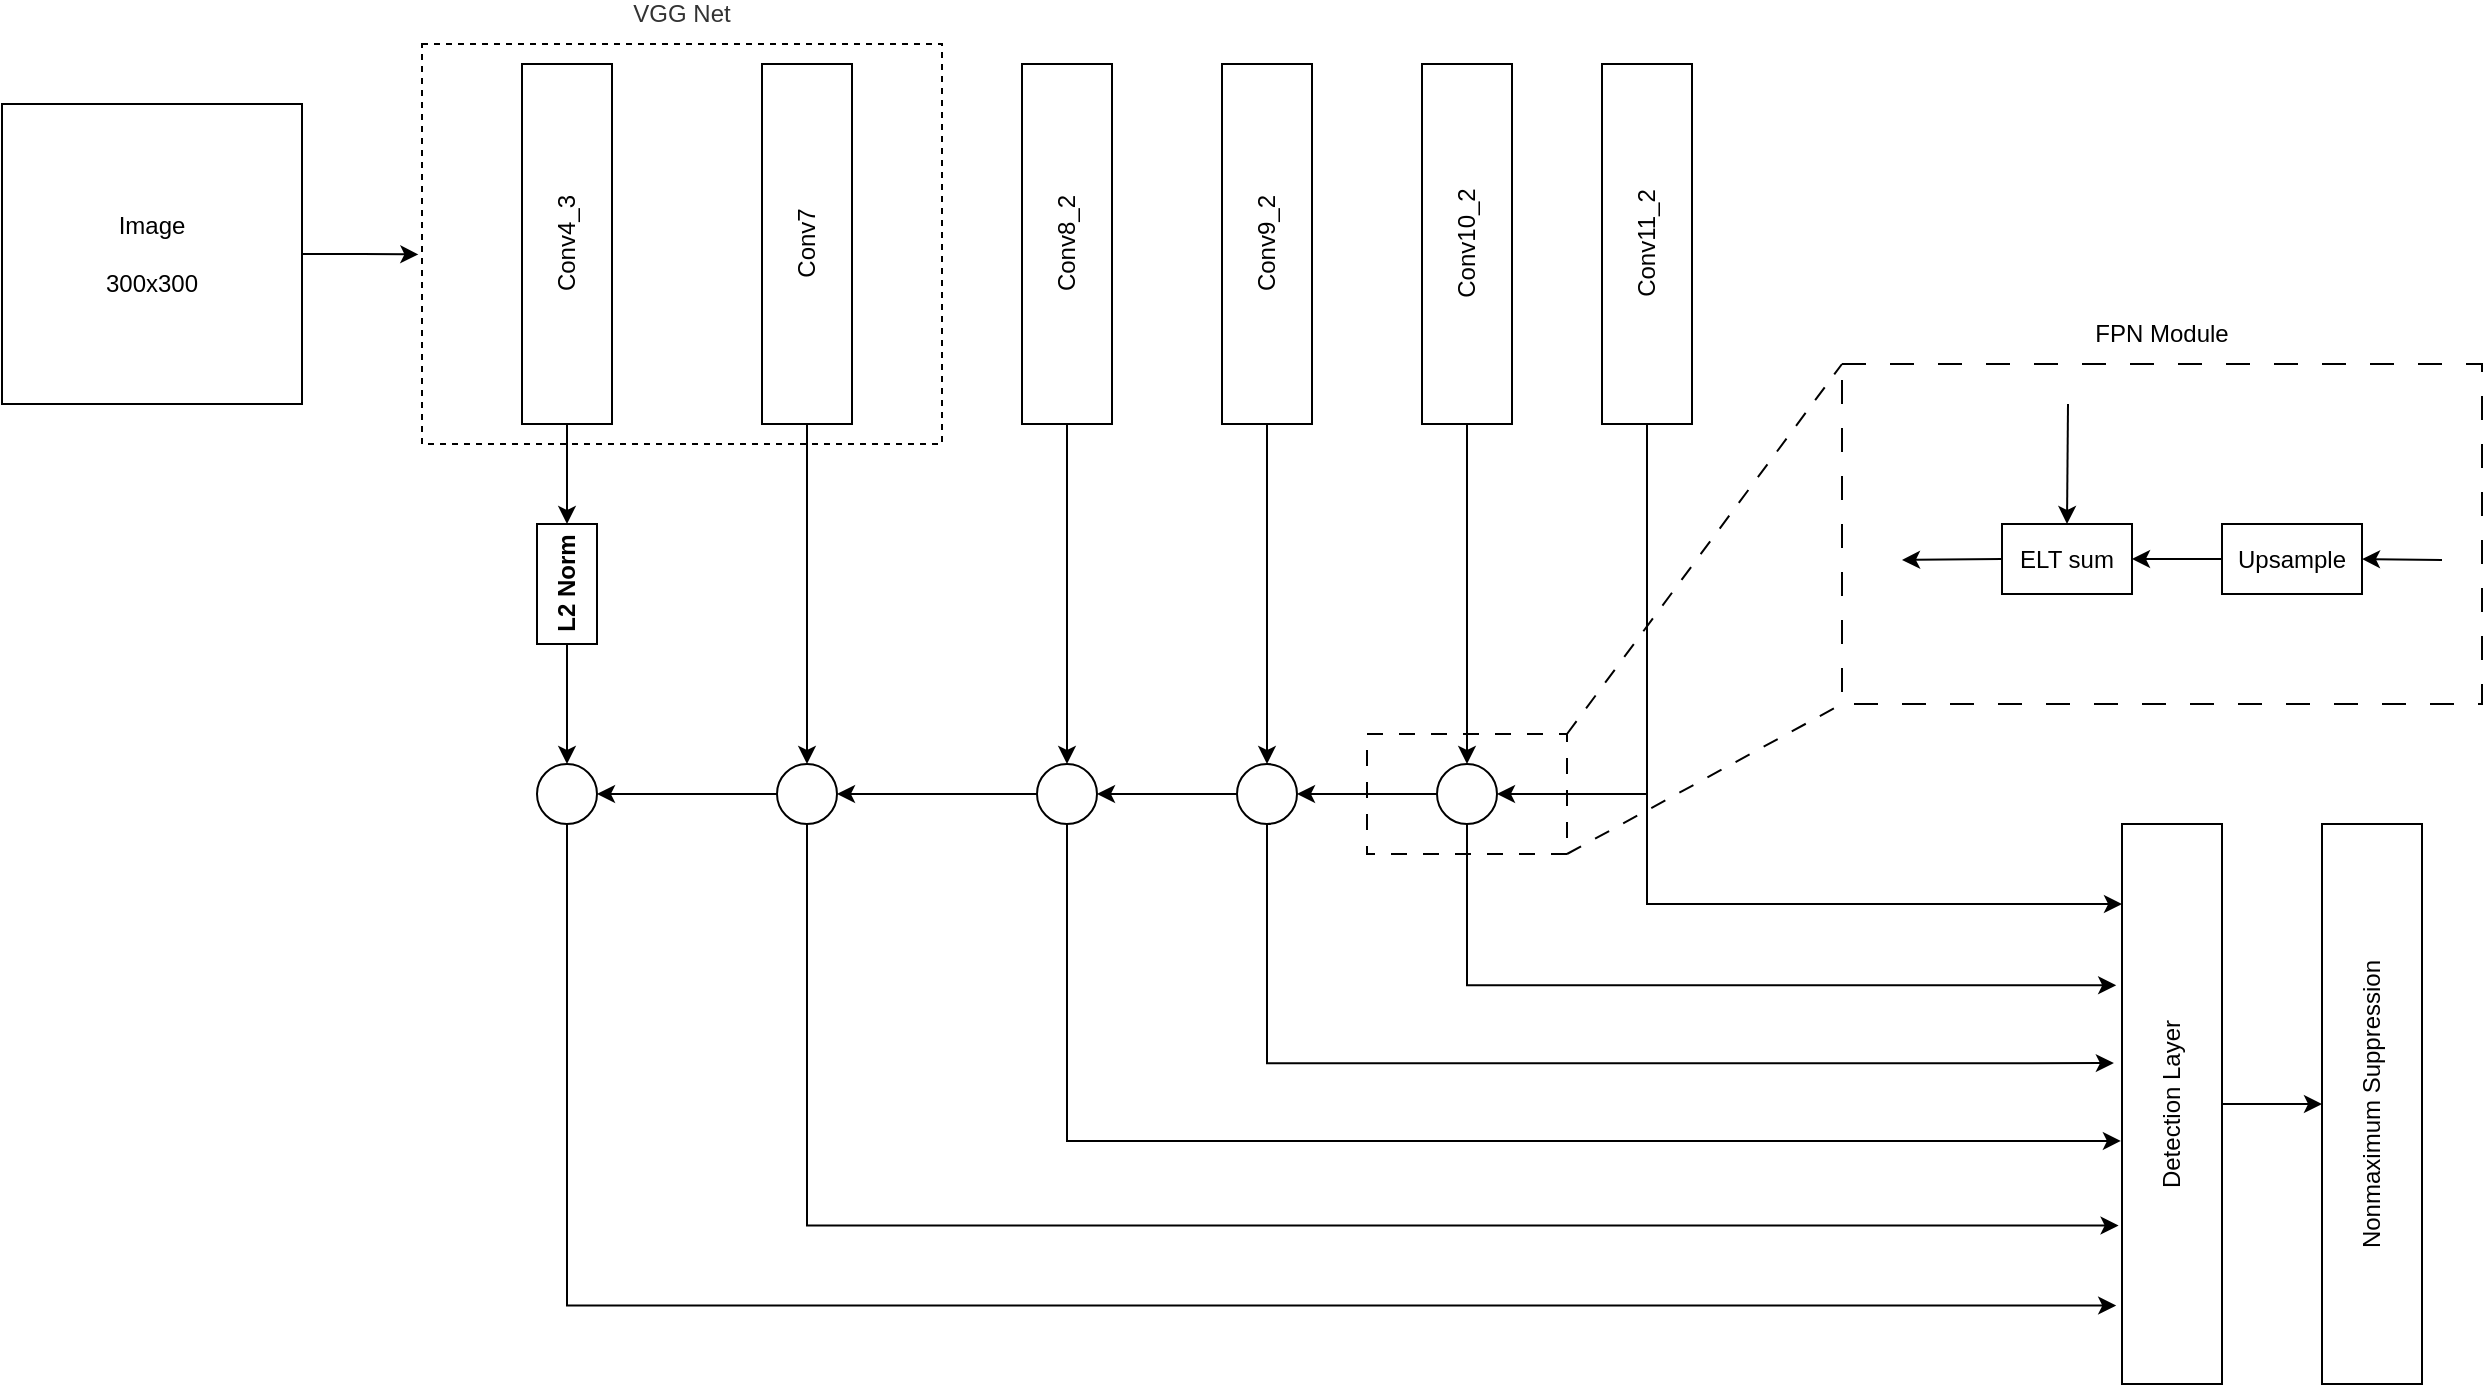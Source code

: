 <mxfile version="21.6.1" type="device">
  <diagram name="Page-1" id="uQ1bygxpw5VW6MRBk5AM">
    <mxGraphModel dx="2330" dy="866" grid="1" gridSize="10" guides="1" tooltips="1" connect="1" arrows="1" fold="1" page="1" pageScale="1" pageWidth="850" pageHeight="1100" math="0" shadow="0">
      <root>
        <mxCell id="0" />
        <mxCell id="1" parent="0" />
        <mxCell id="M64K2FJpUmXKRYfMkljJ-56" value="FPN Module" style="rounded=0;whiteSpace=wrap;html=1;strokeColor=default;fillColor=none;dashed=1;dashPattern=12 12;fontStyle=0;verticalAlign=middle;horizontal=1;spacingBottom=200;labelBorderColor=none;fontSize=12;" parent="1" vertex="1">
          <mxGeometry x="780" y="330" width="320" height="170" as="geometry" />
        </mxCell>
        <mxCell id="M64K2FJpUmXKRYfMkljJ-63" value="" style="endArrow=none;dashed=1;html=1;rounded=0;exitX=1;exitY=1;exitDx=0;exitDy=0;entryX=0;entryY=1;entryDx=0;entryDy=0;dashPattern=8 8;" parent="1" source="M64K2FJpUmXKRYfMkljJ-54" target="M64K2FJpUmXKRYfMkljJ-56" edge="1">
          <mxGeometry width="50" height="50" relative="1" as="geometry">
            <mxPoint x="500" y="500" as="sourcePoint" />
            <mxPoint x="550" y="450" as="targetPoint" />
          </mxGeometry>
        </mxCell>
        <mxCell id="M64K2FJpUmXKRYfMkljJ-59" value="" style="endArrow=none;dashed=1;html=1;rounded=0;exitX=1;exitY=0;exitDx=0;exitDy=0;entryX=0;entryY=0;entryDx=0;entryDy=0;dashPattern=8 8;" parent="1" source="M64K2FJpUmXKRYfMkljJ-54" target="M64K2FJpUmXKRYfMkljJ-56" edge="1">
          <mxGeometry width="50" height="50" relative="1" as="geometry">
            <mxPoint x="500" y="500" as="sourcePoint" />
            <mxPoint x="550" y="450" as="targetPoint" />
          </mxGeometry>
        </mxCell>
        <mxCell id="1uZ0ijQy86H_6TUgxeeX-1" value="VGG Net" style="rounded=0;whiteSpace=wrap;html=1;fillColor=none;fontColor=#333333;strokeColor=default;glass=0;shadow=0;dashed=1;align=center;spacingTop=-230;fontStyle=0" parent="1" vertex="1">
          <mxGeometry x="70" y="170" width="260" height="200" as="geometry" />
        </mxCell>
        <mxCell id="IooZk7swycCKM_kuEAps-4" style="edgeStyle=orthogonalEdgeStyle;rounded=0;orthogonalLoop=1;jettySize=auto;html=1;exitX=0.5;exitY=1;exitDx=0;exitDy=0;entryX=0.5;entryY=0;entryDx=0;entryDy=0;" parent="1" source="1uZ0ijQy86H_6TUgxeeX-2" target="IooZk7swycCKM_kuEAps-3" edge="1">
          <mxGeometry relative="1" as="geometry" />
        </mxCell>
        <mxCell id="1uZ0ijQy86H_6TUgxeeX-2" value="&lt;span style=&quot;font-weight: normal;&quot;&gt;Conv4_3&lt;/span&gt;" style="rounded=0;whiteSpace=wrap;html=1;align=center;fontStyle=1;horizontal=0;" parent="1" vertex="1">
          <mxGeometry x="120" y="180" width="45" height="180" as="geometry" />
        </mxCell>
        <mxCell id="M64K2FJpUmXKRYfMkljJ-34" style="edgeStyle=orthogonalEdgeStyle;rounded=0;orthogonalLoop=1;jettySize=auto;html=1;exitX=0.5;exitY=1;exitDx=0;exitDy=0;entryX=0.5;entryY=0;entryDx=0;entryDy=0;" parent="1" source="1uZ0ijQy86H_6TUgxeeX-9" edge="1">
          <mxGeometry relative="1" as="geometry">
            <mxPoint x="262.5" y="530.0" as="targetPoint" />
          </mxGeometry>
        </mxCell>
        <mxCell id="1uZ0ijQy86H_6TUgxeeX-9" value="Conv7" style="rounded=0;whiteSpace=wrap;html=1;align=center;fontStyle=0;horizontal=0;" parent="1" vertex="1">
          <mxGeometry x="240" y="180" width="45" height="180" as="geometry" />
        </mxCell>
        <mxCell id="M64K2FJpUmXKRYfMkljJ-24" style="edgeStyle=orthogonalEdgeStyle;rounded=0;orthogonalLoop=1;jettySize=auto;html=1;exitX=0.5;exitY=1;exitDx=0;exitDy=0;entryX=0.5;entryY=0;entryDx=0;entryDy=0;" parent="1" source="1uZ0ijQy86H_6TUgxeeX-11" edge="1">
          <mxGeometry relative="1" as="geometry">
            <mxPoint x="392.5" y="530.0" as="targetPoint" />
          </mxGeometry>
        </mxCell>
        <mxCell id="1uZ0ijQy86H_6TUgxeeX-11" value="Conv8_2&lt;br&gt;" style="rounded=0;whiteSpace=wrap;html=1;align=center;fontStyle=0;horizontal=0;" parent="1" vertex="1">
          <mxGeometry x="370" y="180" width="45" height="180" as="geometry" />
        </mxCell>
        <mxCell id="M64K2FJpUmXKRYfMkljJ-19" style="edgeStyle=orthogonalEdgeStyle;rounded=0;orthogonalLoop=1;jettySize=auto;html=1;exitX=0.5;exitY=1;exitDx=0;exitDy=0;entryX=0.5;entryY=0;entryDx=0;entryDy=0;" parent="1" source="1uZ0ijQy86H_6TUgxeeX-12" edge="1">
          <mxGeometry relative="1" as="geometry">
            <mxPoint x="492.5" y="530.0" as="targetPoint" />
          </mxGeometry>
        </mxCell>
        <mxCell id="1uZ0ijQy86H_6TUgxeeX-12" value="Conv9_2" style="rounded=0;whiteSpace=wrap;html=1;align=center;fontStyle=0;horizontal=0;" parent="1" vertex="1">
          <mxGeometry x="470" y="180" width="45" height="180" as="geometry" />
        </mxCell>
        <mxCell id="M64K2FJpUmXKRYfMkljJ-39" style="edgeStyle=orthogonalEdgeStyle;rounded=0;orthogonalLoop=1;jettySize=auto;html=1;exitX=0.5;exitY=1;exitDx=0;exitDy=0;entryX=0.5;entryY=0;entryDx=0;entryDy=0;" parent="1" source="1uZ0ijQy86H_6TUgxeeX-13" edge="1">
          <mxGeometry relative="1" as="geometry">
            <mxPoint x="592.5" y="530.0" as="targetPoint" />
          </mxGeometry>
        </mxCell>
        <mxCell id="1uZ0ijQy86H_6TUgxeeX-13" value="Conv10_2&lt;br&gt;" style="rounded=0;whiteSpace=wrap;html=1;align=center;fontStyle=0;horizontal=0;" parent="1" vertex="1">
          <mxGeometry x="570" y="180" width="45" height="180" as="geometry" />
        </mxCell>
        <mxCell id="M64K2FJpUmXKRYfMkljJ-46" style="edgeStyle=orthogonalEdgeStyle;rounded=0;orthogonalLoop=1;jettySize=auto;html=1;exitX=0.5;exitY=1;exitDx=0;exitDy=0;entryX=0;entryY=0.143;entryDx=0;entryDy=0;entryPerimeter=0;" parent="1" source="1uZ0ijQy86H_6TUgxeeX-14" target="1uZ0ijQy86H_6TUgxeeX-29" edge="1">
          <mxGeometry relative="1" as="geometry" />
        </mxCell>
        <mxCell id="M64K2FJpUmXKRYfMkljJ-90" style="edgeStyle=orthogonalEdgeStyle;rounded=0;orthogonalLoop=1;jettySize=auto;html=1;exitX=0.5;exitY=1;exitDx=0;exitDy=0;entryX=1;entryY=0.5;entryDx=0;entryDy=0;" parent="1" source="1uZ0ijQy86H_6TUgxeeX-14" target="M64K2FJpUmXKRYfMkljJ-71" edge="1">
          <mxGeometry relative="1" as="geometry" />
        </mxCell>
        <mxCell id="1uZ0ijQy86H_6TUgxeeX-14" value="Conv11_2&lt;br&gt;" style="rounded=0;whiteSpace=wrap;html=1;align=center;fontStyle=0;horizontal=0;" parent="1" vertex="1">
          <mxGeometry x="660" y="180" width="45" height="180" as="geometry" />
        </mxCell>
        <mxCell id="1uZ0ijQy86H_6TUgxeeX-18" style="edgeStyle=orthogonalEdgeStyle;rounded=0;orthogonalLoop=1;jettySize=auto;html=1;exitX=1;exitY=0.5;exitDx=0;exitDy=0;entryX=-0.007;entryY=0.526;entryDx=0;entryDy=0;entryPerimeter=0;" parent="1" source="1uZ0ijQy86H_6TUgxeeX-15" target="1uZ0ijQy86H_6TUgxeeX-1" edge="1">
          <mxGeometry relative="1" as="geometry">
            <Array as="points">
              <mxPoint x="40" y="275" />
            </Array>
          </mxGeometry>
        </mxCell>
        <mxCell id="1uZ0ijQy86H_6TUgxeeX-15" value="Image&lt;br&gt;&lt;br&gt;300x300" style="whiteSpace=wrap;html=1;aspect=fixed;fontStyle=0" parent="1" vertex="1">
          <mxGeometry x="-140" y="200" width="150" height="150" as="geometry" />
        </mxCell>
        <mxCell id="1uZ0ijQy86H_6TUgxeeX-56" style="edgeStyle=orthogonalEdgeStyle;rounded=0;orthogonalLoop=1;jettySize=auto;html=1;exitX=1;exitY=0.5;exitDx=0;exitDy=0;entryX=0;entryY=0.5;entryDx=0;entryDy=0;" parent="1" source="1uZ0ijQy86H_6TUgxeeX-29" target="1uZ0ijQy86H_6TUgxeeX-55" edge="1">
          <mxGeometry relative="1" as="geometry" />
        </mxCell>
        <mxCell id="1uZ0ijQy86H_6TUgxeeX-29" value="Detection Layer" style="rounded=0;whiteSpace=wrap;html=1;fontStyle=0;verticalAlign=middle;labelBorderColor=none;horizontal=0;" parent="1" vertex="1">
          <mxGeometry x="920" y="560" width="50" height="280" as="geometry" />
        </mxCell>
        <mxCell id="1uZ0ijQy86H_6TUgxeeX-55" value="Nonmaximum Suppression" style="rounded=0;whiteSpace=wrap;html=1;fontStyle=0;verticalAlign=middle;labelBorderColor=none;horizontal=0;" parent="1" vertex="1">
          <mxGeometry x="1020" y="560" width="50" height="280" as="geometry" />
        </mxCell>
        <mxCell id="M64K2FJpUmXKRYfMkljJ-13" style="edgeStyle=orthogonalEdgeStyle;rounded=0;orthogonalLoop=1;jettySize=auto;html=1;exitX=0.5;exitY=1;exitDx=0;exitDy=0;entryX=0.5;entryY=0;entryDx=0;entryDy=0;" parent="1" source="IooZk7swycCKM_kuEAps-3" edge="1">
          <mxGeometry relative="1" as="geometry">
            <mxPoint x="142.5" y="530.0" as="targetPoint" />
          </mxGeometry>
        </mxCell>
        <mxCell id="IooZk7swycCKM_kuEAps-3" value="L2 Norm&lt;br&gt;" style="rounded=0;whiteSpace=wrap;html=1;fontStyle=1;horizontal=0;" parent="1" vertex="1">
          <mxGeometry x="127.5" y="410" width="30" height="60" as="geometry" />
        </mxCell>
        <mxCell id="M64K2FJpUmXKRYfMkljJ-38" style="edgeStyle=orthogonalEdgeStyle;rounded=0;orthogonalLoop=1;jettySize=auto;html=1;exitX=0;exitY=0.5;exitDx=0;exitDy=0;entryX=1;entryY=0.5;entryDx=0;entryDy=0;" parent="1" edge="1">
          <mxGeometry relative="1" as="geometry">
            <mxPoint x="577.5" y="545.0" as="sourcePoint" />
            <mxPoint x="507.5" y="545.0" as="targetPoint" />
          </mxGeometry>
        </mxCell>
        <mxCell id="M64K2FJpUmXKRYfMkljJ-35" style="edgeStyle=orthogonalEdgeStyle;rounded=0;orthogonalLoop=1;jettySize=auto;html=1;exitX=0;exitY=0.5;exitDx=0;exitDy=0;entryX=1;entryY=0.5;entryDx=0;entryDy=0;" parent="1" edge="1">
          <mxGeometry relative="1" as="geometry">
            <mxPoint x="477.5" y="545.0" as="sourcePoint" />
            <mxPoint x="407.5" y="545.0" as="targetPoint" />
          </mxGeometry>
        </mxCell>
        <mxCell id="M64K2FJpUmXKRYfMkljJ-36" style="edgeStyle=orthogonalEdgeStyle;rounded=0;orthogonalLoop=1;jettySize=auto;html=1;exitX=0;exitY=0.5;exitDx=0;exitDy=0;entryX=1;entryY=0.5;entryDx=0;entryDy=0;" parent="1" edge="1">
          <mxGeometry relative="1" as="geometry">
            <mxPoint x="377.5" y="545.0" as="sourcePoint" />
            <mxPoint x="277.5" y="545.0" as="targetPoint" />
          </mxGeometry>
        </mxCell>
        <mxCell id="M64K2FJpUmXKRYfMkljJ-37" style="edgeStyle=orthogonalEdgeStyle;rounded=0;orthogonalLoop=1;jettySize=auto;html=1;exitX=0;exitY=0.5;exitDx=0;exitDy=0;entryX=1;entryY=0.5;entryDx=0;entryDy=0;" parent="1" edge="1">
          <mxGeometry relative="1" as="geometry">
            <mxPoint x="247.5" y="545.0" as="sourcePoint" />
            <mxPoint x="157.5" y="545.0" as="targetPoint" />
          </mxGeometry>
        </mxCell>
        <mxCell id="M64K2FJpUmXKRYfMkljJ-64" value="ELT sum" style="rounded=0;whiteSpace=wrap;html=1;fontStyle=0" parent="1" vertex="1">
          <mxGeometry x="860" y="410" width="65" height="35" as="geometry" />
        </mxCell>
        <mxCell id="M64K2FJpUmXKRYfMkljJ-83" style="edgeStyle=orthogonalEdgeStyle;rounded=0;orthogonalLoop=1;jettySize=auto;html=1;exitX=0;exitY=0.5;exitDx=0;exitDy=0;entryX=1;entryY=0.5;entryDx=0;entryDy=0;" parent="1" source="M64K2FJpUmXKRYfMkljJ-65" target="M64K2FJpUmXKRYfMkljJ-64" edge="1">
          <mxGeometry relative="1" as="geometry" />
        </mxCell>
        <mxCell id="M64K2FJpUmXKRYfMkljJ-65" value="Upsample" style="rounded=0;whiteSpace=wrap;html=1;fontStyle=0" parent="1" vertex="1">
          <mxGeometry x="970" y="410" width="70" height="35" as="geometry" />
        </mxCell>
        <mxCell id="M64K2FJpUmXKRYfMkljJ-76" style="edgeStyle=orthogonalEdgeStyle;rounded=0;orthogonalLoop=1;jettySize=auto;html=1;exitX=0.5;exitY=1;exitDx=0;exitDy=0;entryX=-0.034;entryY=0.717;entryDx=0;entryDy=0;entryPerimeter=0;" parent="1" source="M64K2FJpUmXKRYfMkljJ-68" target="1uZ0ijQy86H_6TUgxeeX-29" edge="1">
          <mxGeometry relative="1" as="geometry" />
        </mxCell>
        <mxCell id="M64K2FJpUmXKRYfMkljJ-68" value="" style="ellipse;whiteSpace=wrap;html=1;aspect=fixed;" parent="1" vertex="1">
          <mxGeometry x="247.5" y="530" width="30" height="30" as="geometry" />
        </mxCell>
        <mxCell id="M64K2FJpUmXKRYfMkljJ-75" style="edgeStyle=orthogonalEdgeStyle;rounded=0;orthogonalLoop=1;jettySize=auto;html=1;exitX=0.5;exitY=1;exitDx=0;exitDy=0;entryX=-0.011;entryY=0.566;entryDx=0;entryDy=0;entryPerimeter=0;" parent="1" source="M64K2FJpUmXKRYfMkljJ-69" target="1uZ0ijQy86H_6TUgxeeX-29" edge="1">
          <mxGeometry relative="1" as="geometry" />
        </mxCell>
        <mxCell id="M64K2FJpUmXKRYfMkljJ-69" value="" style="ellipse;whiteSpace=wrap;html=1;aspect=fixed;" parent="1" vertex="1">
          <mxGeometry x="377.5" y="530" width="30" height="30" as="geometry" />
        </mxCell>
        <mxCell id="M64K2FJpUmXKRYfMkljJ-74" style="edgeStyle=orthogonalEdgeStyle;rounded=0;orthogonalLoop=1;jettySize=auto;html=1;exitX=0.5;exitY=1;exitDx=0;exitDy=0;entryX=-0.081;entryY=0.427;entryDx=0;entryDy=0;entryPerimeter=0;" parent="1" source="M64K2FJpUmXKRYfMkljJ-70" target="1uZ0ijQy86H_6TUgxeeX-29" edge="1">
          <mxGeometry relative="1" as="geometry" />
        </mxCell>
        <mxCell id="M64K2FJpUmXKRYfMkljJ-70" value="" style="ellipse;whiteSpace=wrap;html=1;aspect=fixed;" parent="1" vertex="1">
          <mxGeometry x="477.5" y="530" width="30" height="30" as="geometry" />
        </mxCell>
        <mxCell id="M64K2FJpUmXKRYfMkljJ-73" style="edgeStyle=orthogonalEdgeStyle;rounded=0;orthogonalLoop=1;jettySize=auto;html=1;exitX=0.5;exitY=1;exitDx=0;exitDy=0;entryX=-0.058;entryY=0.288;entryDx=0;entryDy=0;entryPerimeter=0;" parent="1" source="M64K2FJpUmXKRYfMkljJ-71" target="1uZ0ijQy86H_6TUgxeeX-29" edge="1">
          <mxGeometry relative="1" as="geometry" />
        </mxCell>
        <mxCell id="M64K2FJpUmXKRYfMkljJ-71" value="" style="ellipse;whiteSpace=wrap;html=1;aspect=fixed;" parent="1" vertex="1">
          <mxGeometry x="577.5" y="530" width="30" height="30" as="geometry" />
        </mxCell>
        <mxCell id="M64K2FJpUmXKRYfMkljJ-77" style="edgeStyle=orthogonalEdgeStyle;rounded=0;orthogonalLoop=1;jettySize=auto;html=1;exitX=0.5;exitY=1;exitDx=0;exitDy=0;entryX=-0.058;entryY=0.86;entryDx=0;entryDy=0;entryPerimeter=0;" parent="1" source="M64K2FJpUmXKRYfMkljJ-72" target="1uZ0ijQy86H_6TUgxeeX-29" edge="1">
          <mxGeometry relative="1" as="geometry" />
        </mxCell>
        <mxCell id="M64K2FJpUmXKRYfMkljJ-72" value="" style="ellipse;whiteSpace=wrap;html=1;aspect=fixed;" parent="1" vertex="1">
          <mxGeometry x="127.5" y="530" width="30" height="30" as="geometry" />
        </mxCell>
        <mxCell id="M64K2FJpUmXKRYfMkljJ-54" value="" style="rounded=0;whiteSpace=wrap;html=1;fillColor=none;dashed=1;dashPattern=8 8;" parent="1" vertex="1">
          <mxGeometry x="542.5" y="515" width="100" height="60" as="geometry" />
        </mxCell>
        <mxCell id="M64K2FJpUmXKRYfMkljJ-86" value="" style="endArrow=classic;html=1;rounded=0;entryX=0.5;entryY=0;entryDx=0;entryDy=0;" parent="1" target="M64K2FJpUmXKRYfMkljJ-64" edge="1">
          <mxGeometry width="50" height="50" relative="1" as="geometry">
            <mxPoint x="893" y="350" as="sourcePoint" />
            <mxPoint x="390" y="600" as="targetPoint" />
          </mxGeometry>
        </mxCell>
        <mxCell id="M64K2FJpUmXKRYfMkljJ-87" value="" style="endArrow=classic;html=1;rounded=0;exitX=0;exitY=0.5;exitDx=0;exitDy=0;" parent="1" source="M64K2FJpUmXKRYfMkljJ-64" edge="1">
          <mxGeometry width="50" height="50" relative="1" as="geometry">
            <mxPoint x="230" y="650" as="sourcePoint" />
            <mxPoint x="810" y="428" as="targetPoint" />
          </mxGeometry>
        </mxCell>
        <mxCell id="M64K2FJpUmXKRYfMkljJ-88" value="" style="endArrow=classic;html=1;rounded=0;entryX=1;entryY=0.5;entryDx=0;entryDy=0;" parent="1" target="M64K2FJpUmXKRYfMkljJ-65" edge="1">
          <mxGeometry width="50" height="50" relative="1" as="geometry">
            <mxPoint x="1080" y="428" as="sourcePoint" />
            <mxPoint x="280" y="600" as="targetPoint" />
          </mxGeometry>
        </mxCell>
      </root>
    </mxGraphModel>
  </diagram>
</mxfile>
